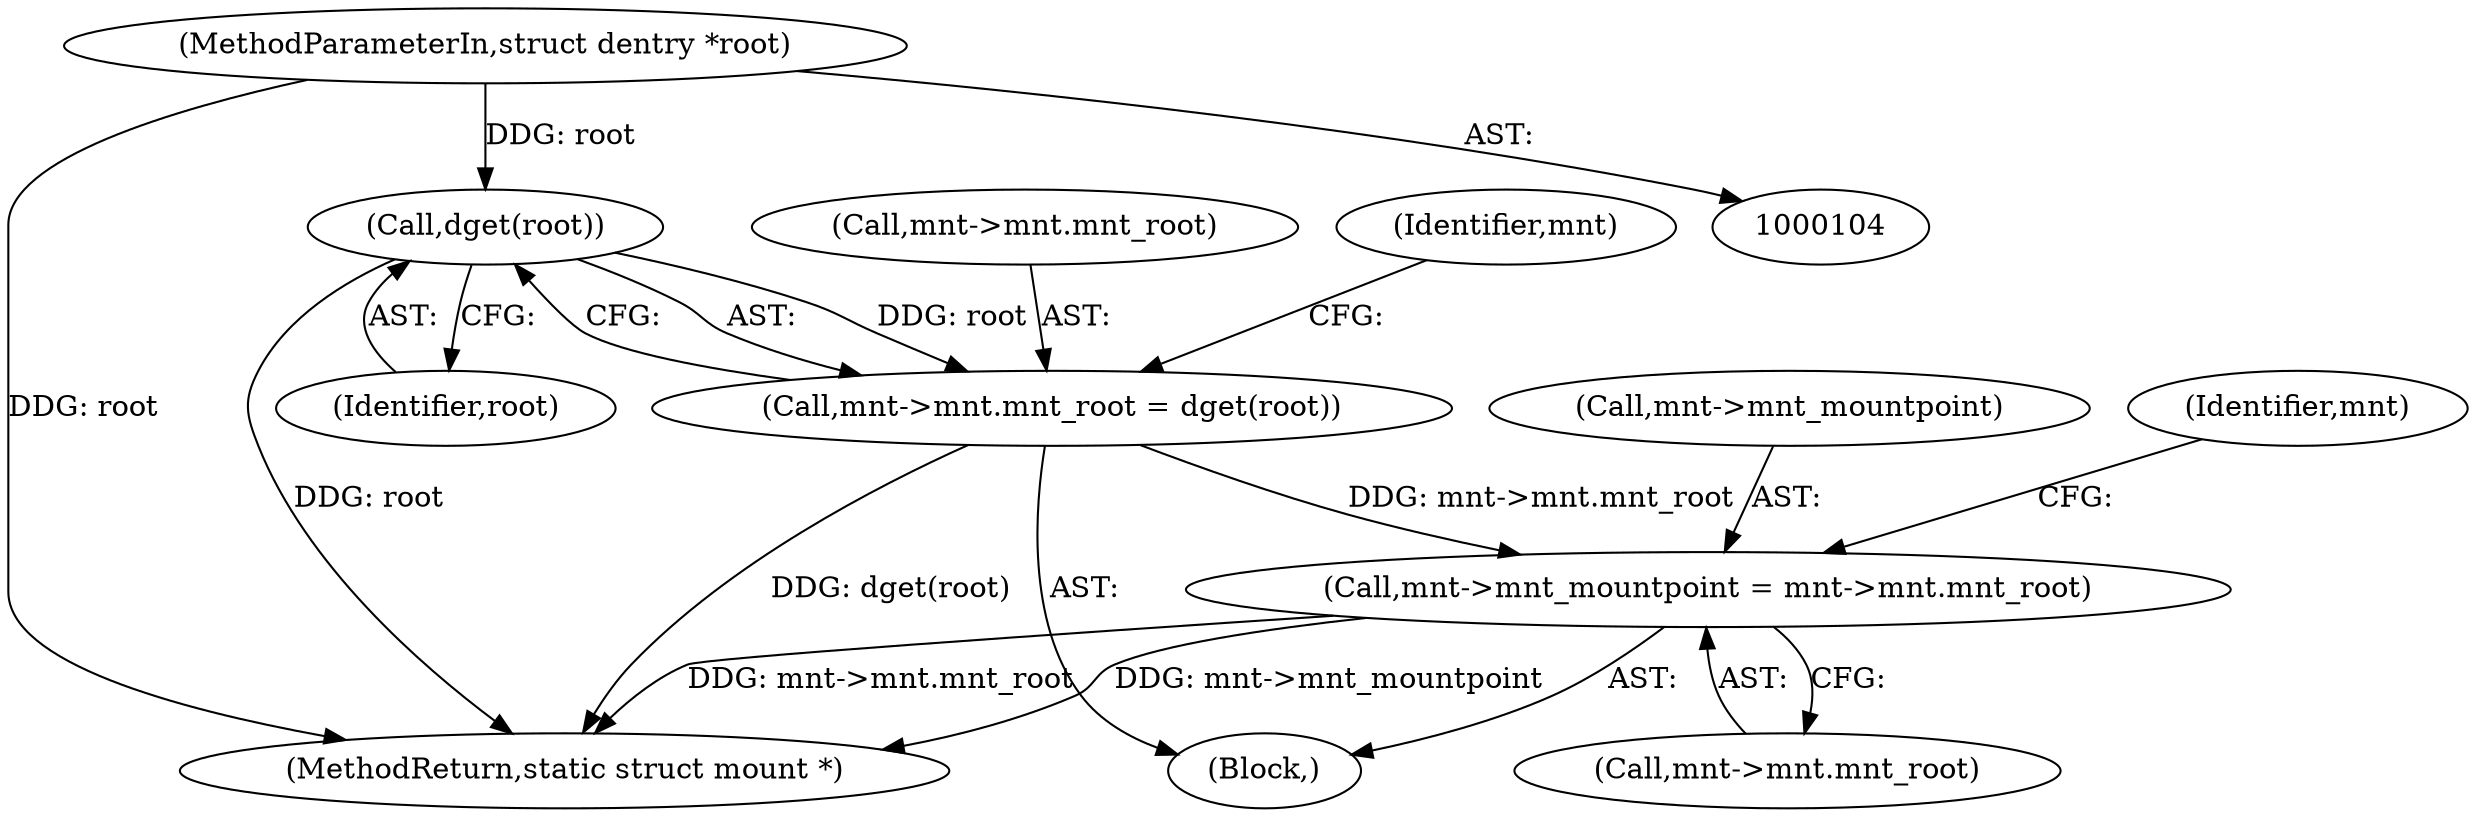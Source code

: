 digraph "0_linux_9566d6742852c527bf5af38af5cbb878dad75705@pointer" {
"1000106" [label="(MethodParameterIn,struct dentry *root)"];
"1000240" [label="(Call,dget(root))"];
"1000234" [label="(Call,mnt->mnt.mnt_root = dget(root))"];
"1000242" [label="(Call,mnt->mnt_mountpoint = mnt->mnt.mnt_root)"];
"1000234" [label="(Call,mnt->mnt.mnt_root = dget(root))"];
"1000244" [label="(Identifier,mnt)"];
"1000374" [label="(MethodReturn,static struct mount *)"];
"1000108" [label="(Block,)"];
"1000235" [label="(Call,mnt->mnt.mnt_root)"];
"1000253" [label="(Identifier,mnt)"];
"1000241" [label="(Identifier,root)"];
"1000106" [label="(MethodParameterIn,struct dentry *root)"];
"1000240" [label="(Call,dget(root))"];
"1000243" [label="(Call,mnt->mnt_mountpoint)"];
"1000242" [label="(Call,mnt->mnt_mountpoint = mnt->mnt.mnt_root)"];
"1000246" [label="(Call,mnt->mnt.mnt_root)"];
"1000106" -> "1000104"  [label="AST: "];
"1000106" -> "1000374"  [label="DDG: root"];
"1000106" -> "1000240"  [label="DDG: root"];
"1000240" -> "1000234"  [label="AST: "];
"1000240" -> "1000241"  [label="CFG: "];
"1000241" -> "1000240"  [label="AST: "];
"1000234" -> "1000240"  [label="CFG: "];
"1000240" -> "1000374"  [label="DDG: root"];
"1000240" -> "1000234"  [label="DDG: root"];
"1000234" -> "1000108"  [label="AST: "];
"1000235" -> "1000234"  [label="AST: "];
"1000244" -> "1000234"  [label="CFG: "];
"1000234" -> "1000374"  [label="DDG: dget(root)"];
"1000234" -> "1000242"  [label="DDG: mnt->mnt.mnt_root"];
"1000242" -> "1000108"  [label="AST: "];
"1000242" -> "1000246"  [label="CFG: "];
"1000243" -> "1000242"  [label="AST: "];
"1000246" -> "1000242"  [label="AST: "];
"1000253" -> "1000242"  [label="CFG: "];
"1000242" -> "1000374"  [label="DDG: mnt->mnt.mnt_root"];
"1000242" -> "1000374"  [label="DDG: mnt->mnt_mountpoint"];
}
